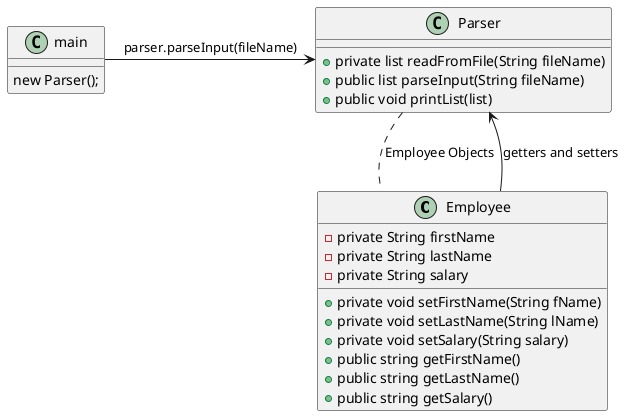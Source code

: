 @startuml

class Employee {
    - private String firstName
    - private String lastName
    - private String salary
    + private void setFirstName(String fName)
    + private void setLastName(String lName)
    + private void setSalary(String salary)
    + public string getFirstName()
    + public string getLastName()
    + public string getSalary()
}


class Parser {
    +private list readFromFile(String fileName)
    +public list parseInput(String fileName)
    +public void printList(list)
}


class main {
    new Parser();
}

main -> Parser : parser.parseInput(fileName)

Parser .. Employee : Employee Objects
Employee --> Parser : getters and setters
@enduml